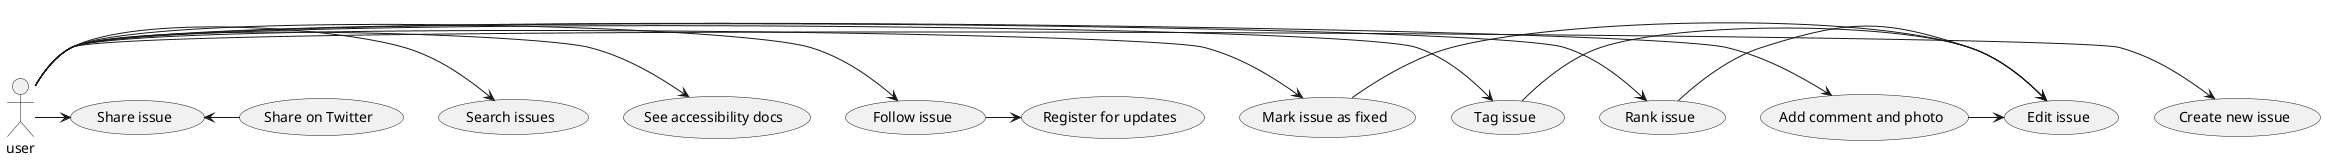 @startuml

:user: -right-> (Create new issue)
:user: -right-> (Add comment and photo)
:user: -right-> (Rank issue)
:user: -right-> (Tag issue)
:user: -right-> (Mark issue as fixed)
:user: -right-> (Follow issue)
:user: -right-> (See accessibility docs)
:user: -right-> (Search issues)
:user: -right-> (Share issue)
(Share issue) <- (Share on Twitter)
(Follow issue) -> (Register for updates)
(Add comment and photo) -> (Edit issue)
(Rank issue) -> (Edit issue)
(Tag issue) -> (Edit issue)
(Mark issue as fixed) -> (Edit issue)

@enduml
